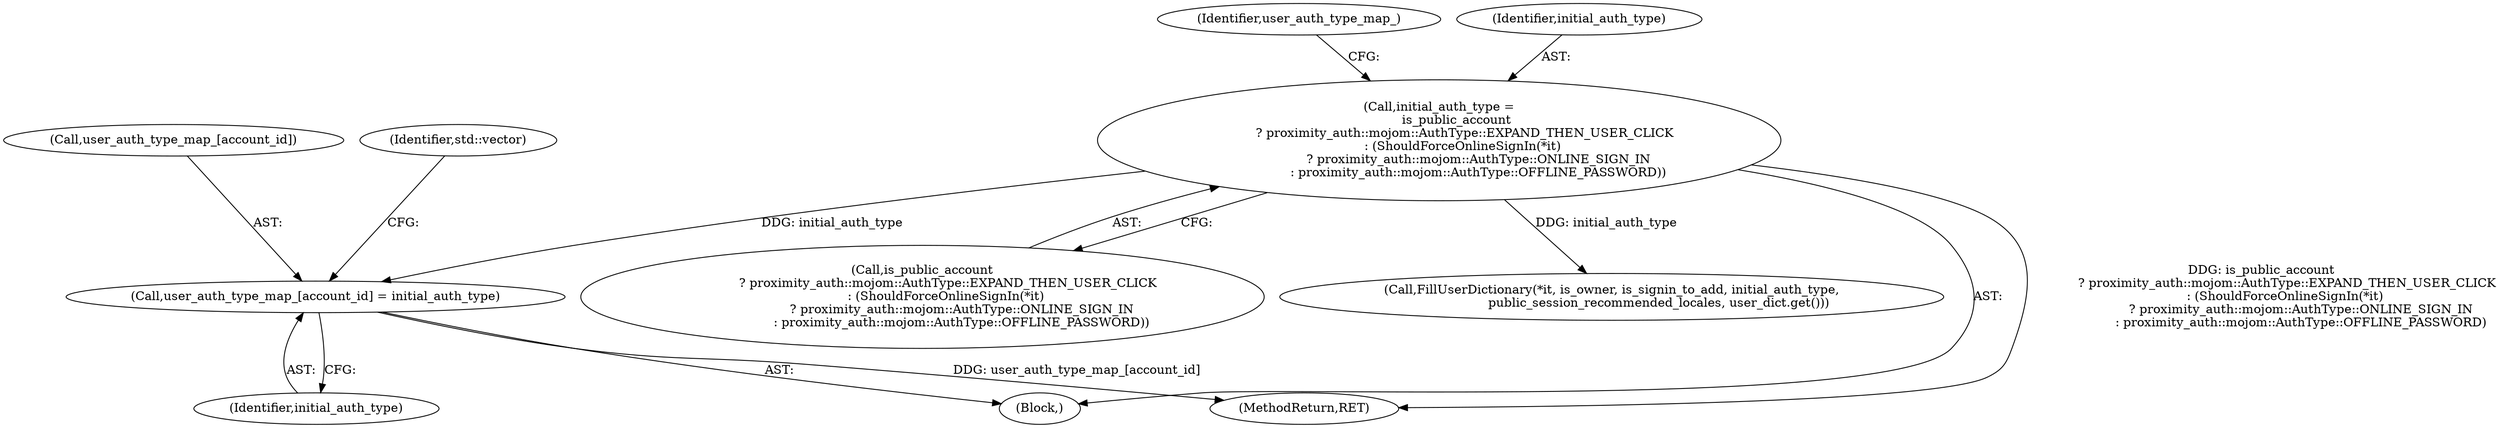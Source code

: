digraph "0_Chrome_c66b1fc49870c514b1c1e8b53498153176d7ec2b_7@array" {
"1000156" [label="(Call,user_auth_type_map_[account_id] = initial_auth_type)"];
"1000145" [label="(Call,initial_auth_type =\n         is_public_account\n             ? proximity_auth::mojom::AuthType::EXPAND_THEN_USER_CLICK\n            : (ShouldForceOnlineSignIn(*it)\n                    ? proximity_auth::mojom::AuthType::ONLINE_SIGN_IN\n                    : proximity_auth::mojom::AuthType::OFFLINE_PASSWORD))"];
"1000156" [label="(Call,user_auth_type_map_[account_id] = initial_auth_type)"];
"1000145" [label="(Call,initial_auth_type =\n         is_public_account\n             ? proximity_auth::mojom::AuthType::EXPAND_THEN_USER_CLICK\n            : (ShouldForceOnlineSignIn(*it)\n                    ? proximity_auth::mojom::AuthType::ONLINE_SIGN_IN\n                    : proximity_auth::mojom::AuthType::OFFLINE_PASSWORD))"];
"1000178" [label="(Call,FillUserDictionary(*it, is_owner, is_signin_to_add, initial_auth_type,\n                        public_session_recommended_locales, user_dict.get()))"];
"1000127" [label="(Block,)"];
"1000157" [label="(Call,user_auth_type_map_[account_id])"];
"1000163" [label="(Identifier,std::vector)"];
"1000196" [label="(MethodReturn,RET)"];
"1000160" [label="(Identifier,initial_auth_type)"];
"1000158" [label="(Identifier,user_auth_type_map_)"];
"1000147" [label="(Call,is_public_account\n             ? proximity_auth::mojom::AuthType::EXPAND_THEN_USER_CLICK\n            : (ShouldForceOnlineSignIn(*it)\n                    ? proximity_auth::mojom::AuthType::ONLINE_SIGN_IN\n                    : proximity_auth::mojom::AuthType::OFFLINE_PASSWORD))"];
"1000146" [label="(Identifier,initial_auth_type)"];
"1000156" -> "1000127"  [label="AST: "];
"1000156" -> "1000160"  [label="CFG: "];
"1000157" -> "1000156"  [label="AST: "];
"1000160" -> "1000156"  [label="AST: "];
"1000163" -> "1000156"  [label="CFG: "];
"1000156" -> "1000196"  [label="DDG: user_auth_type_map_[account_id]"];
"1000145" -> "1000156"  [label="DDG: initial_auth_type"];
"1000145" -> "1000127"  [label="AST: "];
"1000145" -> "1000147"  [label="CFG: "];
"1000146" -> "1000145"  [label="AST: "];
"1000147" -> "1000145"  [label="AST: "];
"1000158" -> "1000145"  [label="CFG: "];
"1000145" -> "1000196"  [label="DDG: is_public_account\n             ? proximity_auth::mojom::AuthType::EXPAND_THEN_USER_CLICK\n            : (ShouldForceOnlineSignIn(*it)\n                    ? proximity_auth::mojom::AuthType::ONLINE_SIGN_IN\n                    : proximity_auth::mojom::AuthType::OFFLINE_PASSWORD)"];
"1000145" -> "1000178"  [label="DDG: initial_auth_type"];
}
